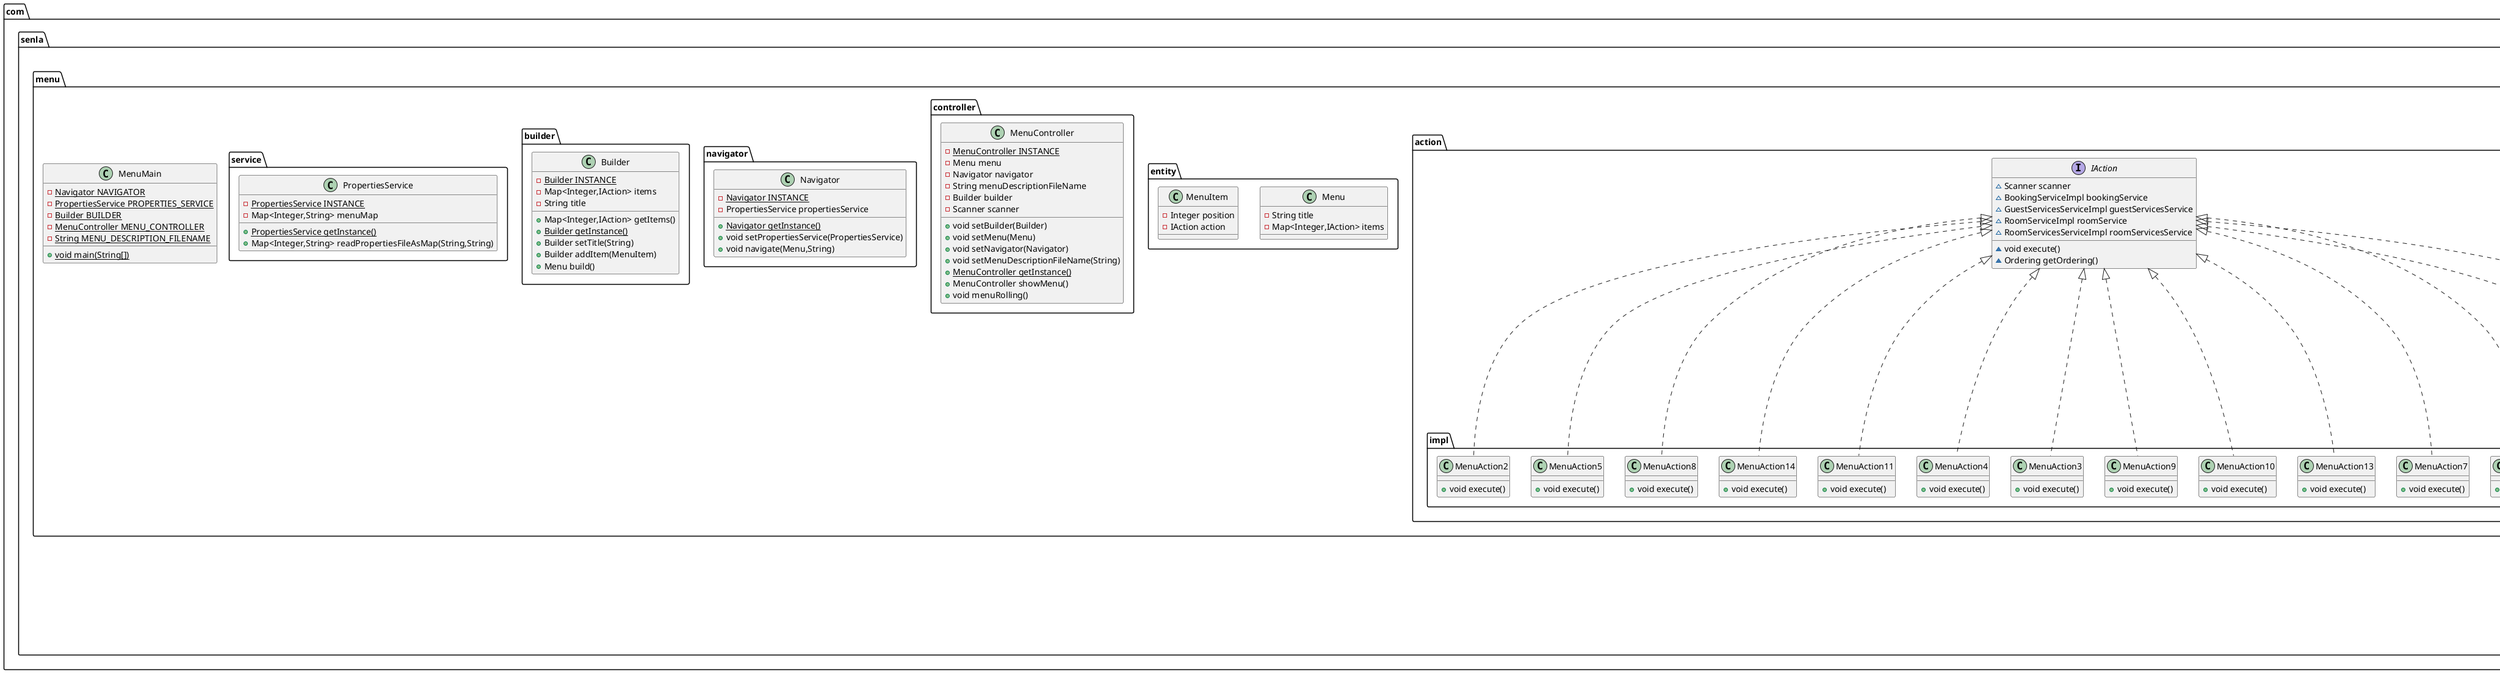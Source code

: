 @startuml
enum com.senla.hotel.constant.ServiceType {
+  NONE
+  REPAIR
+  MAINTENANCE
+  CLEANING
}
class com.senla.menu.MenuMain {
- {static} Navigator NAVIGATOR
- {static} PropertiesService PROPERTIES_SERVICE
- {static} Builder BUILDER
- {static} MenuController MENU_CONTROLLER
- {static} String MENU_DESCRIPTION_FILENAME
+ {static} void main(String[])
}
class com.senla.menu.action.impl.MenuAction6 {
+ void execute()
}
class com.senla.menu.action.impl.MenuAction12 {
+ void execute()
}
class com.senla.menu.action.impl.MenuAction1 {
+ void execute()
}
class com.senla.hotel.dao.impl.BookingDAOImpl {
- {static} BookingDAOImpl INSTANCE
- {static} Set<Long> idHolder
- Map<Long,Booking> bookings
+ {static} BookingDAOImpl getInstance()
+ List<Booking> getAll()
+ void saveAll(List<Booking>)
+ Booking getById(long)
+ void save(Booking)
+ Booking update(Booking)
}
class com.senla.menu.action.impl.MenuAction7 {
+ void execute()
}
enum com.senla.hotel.constant.GuestServicesSection {
+  PRICE
+  DATE
}
class com.senla.hotel.service.impl.RoomServicesServiceImpl {
- {static} RoomServicesServiceImpl INSTANCE
- IEntityDAO<RoomService> roomServiceDAO
+ {static} RoomServicesServiceImpl getInstance()
+ void setRoomServiceDAO(IEntityDAO<RoomService>)
+ List<RoomService> getAllOrdered(RoomServiceSection,Ordering)
}
class com.senla.menu.entity.Menu {
- String title
- Map<Integer,IAction> items
}
interface com.senla.hotel.dao.IEntityDAO {
~ List<T> getAll()
~ T getById(long)
~ void save(T)
~ void saveAll(List<T>)
~ T update(T)
~ long generateId(Set<Long>)
}
class com.senla.hotel.entity.RoomService {
- long id
- ServiceType serviceType
- double price
}
class com.senla.hotel.entity.Guest {
- long id
- String firstName
- String lastName
}
interface com.senla.menu.action.IAction {
~ Scanner scanner
~ BookingServiceImpl bookingService
~ GuestServicesServiceImpl guestServicesService
~ RoomServiceImpl roomService
~ RoomServicesServiceImpl roomServicesService
~ void execute()
~ Ordering getOrdering()
}
class com.senla.hotel.service.impl.GuestServicesServiceImpl {
- {static} GuestServicesServiceImpl INSTANCE
- IEntityDAO<GuestServices> guestServicesDAO
- IEntityDAO<RoomService> roomServiceDAO
+ {static} GuestServicesServiceImpl getInstance()
+ void setGuestServicesDAO(IEntityDAO<GuestServices>)
+ void setRoomServiceDAO(IEntityDAO<RoomService>)
+ List<GuestServicesDTO> getByGuestIdSorted(long,GuestServicesSection,Ordering)
}
class com.senla.menu.controller.MenuController {
- {static} MenuController INSTANCE
- Menu menu
- Navigator navigator
- String menuDescriptionFileName
- Builder builder
- Scanner scanner
+ void setBuilder(Builder)
+ void setMenu(Menu)
+ void setNavigator(Navigator)
+ void setMenuDescriptionFileName(String)
+ {static} MenuController getInstance()
+ MenuController showMenu()
+ void menuRolling()
}
enum com.senla.hotel.constant.Ordering {
+  ASC
+  DESC
}
class com.senla.menu.navigator.Navigator {
- {static} Navigator INSTANCE
- PropertiesService propertiesService
+ {static} Navigator getInstance()
+ void setPropertiesService(PropertiesService)
+ void navigate(Menu,String)
}
class com.senla.hotel.dao.impl.RoomServiceDAOImpl {
- {static} RoomServiceDAOImpl INSTANCE
- {static} Set<Long> idHolder
- Map<Long,RoomService> roomServices
+ {static} RoomServiceDAOImpl getInstance()
+ List<RoomService> getAll()
+ void saveAll(List<RoomService>)
+ RoomService update(RoomService)
+ RoomService getById(long)
+ void save(RoomService)
}
class com.senla.hotel.dao.impl.GuestServicesDAOImpl {
- {static} GuestServicesDAOImpl INSTANCE
- {static} Set<Long> idHolder
- Map<Long,GuestServices> guestServices
+ {static} GuestServicesDAOImpl getInstance()
+ List<GuestServices> getAll()
+ void saveAll(List<GuestServices>)
+ GuestServices update(GuestServices)
+ GuestServices getById(long)
+ void save(GuestServices)
}
class com.senla.hotel.entity.Room {
- long id
- int capacity
- double price
- boolean isAvailable
- long roomServiceId
- int starsRating
}
class com.senla.menu.entity.MenuItem {
- Integer position
- IAction action
}
class com.senla.hotel.dao.impl.GuestDAOImpl {
- {static} GuestDAOImpl INSTANCE
- {static} Set<Long> idHolder
- Map<Long,Guest> guests
+ {static} GuestDAOImpl getInstance()
+ List<Guest> getAll()
+ void saveAll(List<Guest>)
+ Guest update(Guest)
+ Guest getById(long)
+ void save(Guest)
}
class com.senla.menu.action.impl.MenuAction13 {
+ void execute()
}
interface com.senla.hotel.service.IBookingService {
~ List<GuestBookingDTO> findAllOrderedAlphabetically()
~ List<Booking> findAllOrderedByCheckOutDate()
~ List<Booking> findLastGuestOfRoomAndDates(int,long)
~ double getTotalPaymentByGuest(long)
~ List<Room> findAvailableRoomsByDate(Date)
~ long findCountOfAllGuests()
~ Booking getByGuestId(long)
}
class com.senla.hotel.dao.impl.RoomDAOImpl {
- {static} RoomDAOImpl INSTANCE
- {static} Set<Long> idHolder
- Map<Long,Room> rooms
+ {static} RoomDAOImpl getInstance()
+ Room update(Room)
+ Room getById(long)
+ void save(Room)
+ List<Room> getAll()
+ void saveAll(List<Room>)
}
class com.senla.hotel.dto.GuestServicesDTO {
- {static} Set<Long> idHolder
- long id
- Date date
- RoomService roomService
- void generateId()
+ String toString()
}
class com.senla.menu.action.impl.MenuAction10 {
+ void execute()
}
class com.senla.menu.action.impl.MenuAction9 {
+ void execute()
}
interface com.senla.hotel.service.IRoomServicesService {
~ List<RoomService> getAllOrdered(RoomServiceSection,Ordering)
}
enum com.senla.hotel.constant.RoomSection {
+  ID
+  CAPACITY
+  PRICE
+  AVAILABILITY
+  SERVICE
+  RATING
}
class com.senla.menu.action.impl.MenuAction3 {
+ void execute()
}
class com.senla.hotel.Hotel {
- {static} Hotel INSTANCE
- List<Room> rooms
- List<Guest> guests
- List<Booking> bookings
- List<RoomService> roomServices
- List<GuestServices> guestServices
- RoomServiceImpl roomService
- BookingServiceImpl bookingService
- GuestServicesServiceImpl guestServicesService
- RoomServicesServiceImpl roomServicesService
+ {static} void init()
}
interface com.senla.hotel.service.IGuestServicesService {
~ List<GuestServicesDTO> getByGuestIdSorted(long,GuestServicesSection,Ordering)
}
class com.senla.menu.action.impl.MenuAction4 {
+ void execute()
}
class com.senla.hotel.dto.GuestBookingDTO {
- {static} Set<Long> idHolder
- long id
- Guest guest
- Booking booking
- void generateId()
}
class com.senla.menu.action.impl.MenuAction11 {
+ void execute()
}
class com.senla.hotel.service.impl.RoomServiceImpl {
- {static} RoomServiceImpl INSTANCE
- IEntityDAO<Room> roomDAO
+ {static} RoomServiceImpl getInstance()
+ void setRoomDAO(IEntityDAO<Room>)
+ void doCheckIn(long)
+ void doCheckOut(long)
+ Room changeRoomService(long,long)
+ Room changeRoomPrice(long,double)
+ Room getRoom(long)
+ void addRoom(Room)
+ List<Room> findAllOrderedByPrice()
+ List<Room> findAllOrderedByCapacity()
+ List<Room> findAllOrderedByStars()
+ List<Room> findAvailableOrderedByPrice()
+ List<Room> findAvailableOrderedByCapacity()
+ List<Room> findAvailableOrderedByStars()
+ int findNumberOfAvailableRooms()
+ double getRoomPrice(long)
+ List<Room> getAllOrdered(RoomSection,Ordering)
}
class com.senla.menu.builder.Builder {
- {static} Builder INSTANCE
- Map<Integer,IAction> items
- String title
+ Map<Integer,IAction> getItems()
+ {static} Builder getInstance()
+ Builder setTitle(String)
+ Builder addItem(MenuItem)
+ Menu build()
}
interface com.senla.hotel.service.IRoomService {
~ void doCheckIn(long)
~ void doCheckOut(long)
~ Room changeRoomService(long,long)
~ Room changeRoomPrice(long,double)
~ Room getRoom(long)
~ void addRoom(Room)
~ List<Room> findAllOrderedByPrice()
~ List<Room> findAllOrderedByCapacity()
~ List<Room> findAllOrderedByStars()
~ List<Room> findAvailableOrderedByPrice()
~ List<Room> findAvailableOrderedByCapacity()
~ List<Room> findAvailableOrderedByStars()
~ int findNumberOfAvailableRooms()
~ double getRoomPrice(long)
~ List<Room> getAllOrdered(RoomSection,Ordering)
}
class com.senla.menu.action.impl.MenuAction14 {
+ void execute()
}
class com.senla.menu.action.impl.MenuAction8 {
+ void execute()
}
class com.senla.menu.service.PropertiesService {
- {static} PropertiesService INSTANCE
- Map<Integer,String> menuMap
+ {static} PropertiesService getInstance()
+ Map<Integer,String> readPropertiesFileAsMap(String,String)
}
class com.senla.menu.action.impl.MenuAction5 {
+ void execute()
}
class com.senla.hotel.entity.GuestServices {
- long id
- long guestId
- Map<Date,Long> servicesOrdered
}
class com.senla.hotel.entity.Booking {
- long id
- long guestId
- long guestServicesId
- long bookedRoomId
- Date checkInDate
- Date checkOutDate
}
class com.senla.hotel.service.impl.BookingServiceImpl {
- {static} BookingServiceImpl INSTANCE
- IEntityDAO<Booking> bookingDAO
- IEntityDAO<Room> roomDAO
- IEntityDAO<Guest> guestDAO
+ {static} BookingServiceImpl getInstance()
+ void setRoomDAO(IEntityDAO<Room>)
+ void setGuestDAO(IEntityDAO<Guest>)
+ void setBookingDAO(IEntityDAO<Booking>)
+ List<GuestBookingDTO> findAllOrderedAlphabetically()
+ List<Booking> findAllOrderedByCheckOutDate()
+ List<Booking> findLastGuestOfRoomAndDates(int,long)
+ double getTotalPaymentByGuest(long)
+ List<Room> findAvailableRoomsByDate(Date)
+ long findCountOfAllGuests()
+ Booking getByGuestId(long)
}
enum com.senla.hotel.constant.RoomServiceSection {
+  ROOM_SERVICE
+  PRICE
}
class com.senla.menu.action.impl.MenuAction2 {
+ void execute()
}


com.senla.menu.action.IAction <|.. com.senla.menu.action.impl.MenuAction6
com.senla.menu.action.IAction <|.. com.senla.menu.action.impl.MenuAction12
com.senla.menu.action.IAction <|.. com.senla.menu.action.impl.MenuAction1
com.senla.hotel.dao.IEntityDAO <|.. com.senla.hotel.dao.impl.BookingDAOImpl
com.senla.menu.action.IAction <|.. com.senla.menu.action.impl.MenuAction7
com.senla.hotel.service.IRoomServicesService <|.. com.senla.hotel.service.impl.RoomServicesServiceImpl
com.senla.hotel.service.IGuestServicesService <|.. com.senla.hotel.service.impl.GuestServicesServiceImpl
com.senla.hotel.dao.IEntityDAO <|.. com.senla.hotel.dao.impl.RoomServiceDAOImpl
com.senla.hotel.dao.IEntityDAO <|.. com.senla.hotel.dao.impl.GuestServicesDAOImpl
com.senla.hotel.dao.IEntityDAO <|.. com.senla.hotel.dao.impl.GuestDAOImpl
com.senla.menu.action.IAction <|.. com.senla.menu.action.impl.MenuAction13
com.senla.hotel.dao.IEntityDAO <|.. com.senla.hotel.dao.impl.RoomDAOImpl
com.senla.menu.action.IAction <|.. com.senla.menu.action.impl.MenuAction10
com.senla.menu.action.IAction <|.. com.senla.menu.action.impl.MenuAction9
com.senla.menu.action.IAction <|.. com.senla.menu.action.impl.MenuAction3
com.senla.menu.action.IAction <|.. com.senla.menu.action.impl.MenuAction4
com.senla.menu.action.IAction <|.. com.senla.menu.action.impl.MenuAction11
com.senla.hotel.service.IRoomService <|.. com.senla.hotel.service.impl.RoomServiceImpl
com.senla.menu.action.IAction <|.. com.senla.menu.action.impl.MenuAction14
com.senla.menu.action.IAction <|.. com.senla.menu.action.impl.MenuAction8
com.senla.menu.action.IAction <|.. com.senla.menu.action.impl.MenuAction5
com.senla.hotel.service.IBookingService <|.. com.senla.hotel.service.impl.BookingServiceImpl
com.senla.menu.action.IAction <|.. com.senla.menu.action.impl.MenuAction2
@enduml